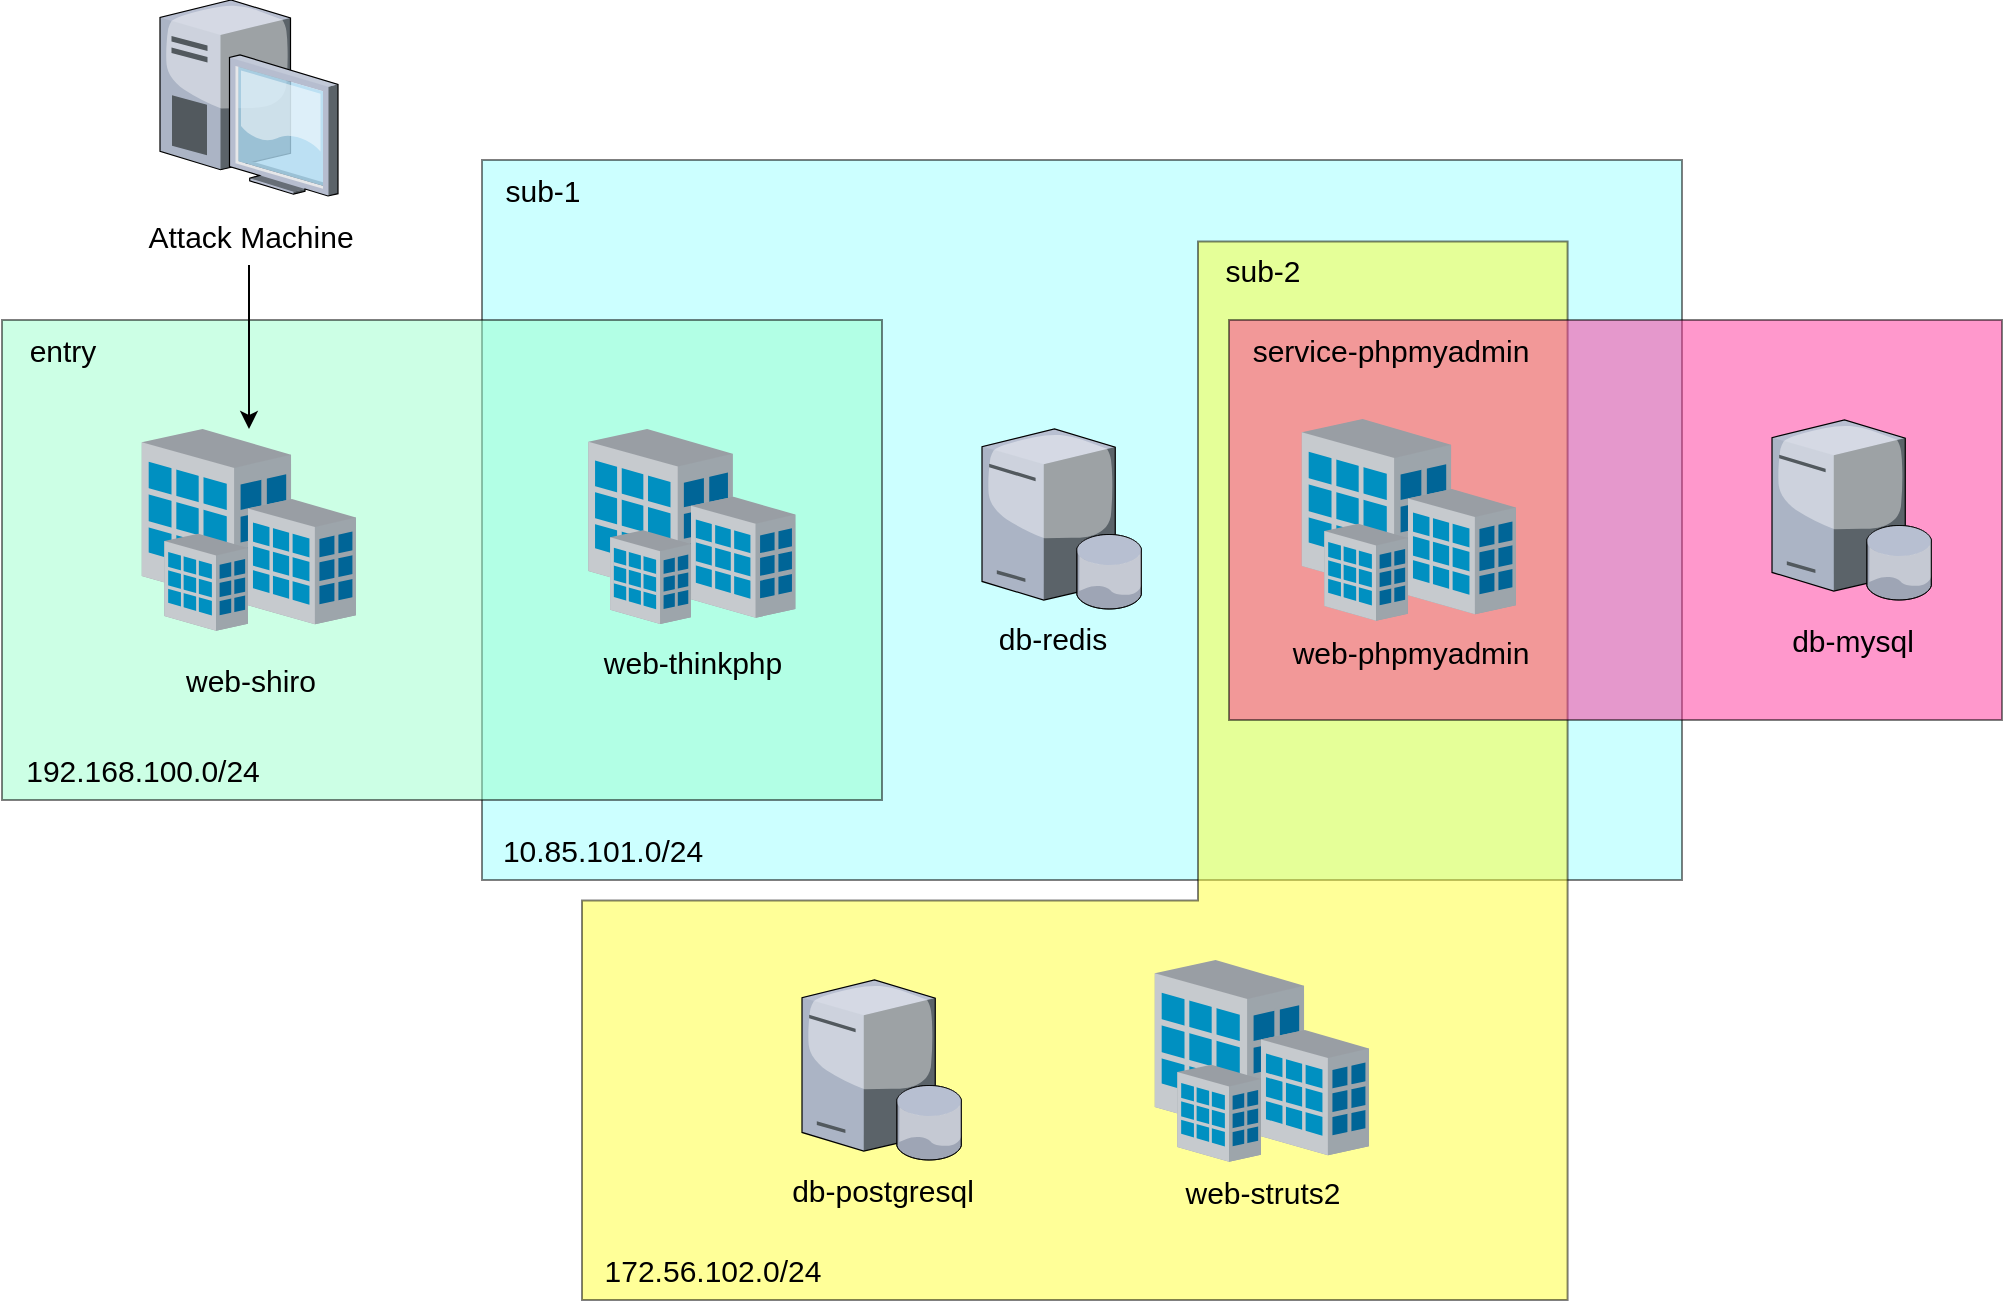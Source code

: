<mxfile version="21.6.8" type="device">
  <diagram name="第 1 页" id="kU-osgONPoRnrk1FiQGm">
    <mxGraphModel dx="1418" dy="838" grid="0" gridSize="10" guides="1" tooltips="1" connect="1" arrows="1" fold="1" page="1" pageScale="1" pageWidth="1600" pageHeight="1200" math="0" shadow="0">
      <root>
        <mxCell id="0" />
        <mxCell id="1" parent="0" />
        <mxCell id="QBqWffG0uu94AfR12DbI-13" value="" style="rounded=0;whiteSpace=wrap;html=1;fillColor=#99FFFF;movable=1;resizable=1;rotatable=1;deletable=1;editable=1;locked=0;connectable=1;fillStyle=solid;opacity=50;" parent="1" vertex="1">
          <mxGeometry x="520" y="200" width="600" height="360" as="geometry" />
        </mxCell>
        <mxCell id="QBqWffG0uu94AfR12DbI-65" value="" style="verticalLabelPosition=bottom;verticalAlign=top;html=1;shape=mxgraph.basic.polygon;polyCoords=[[0.55,0.63],[0.55,0.02],[0.88,0.02],[0.88,1],[0.75,1],[0.25,1],[0,1],[0,0.63]];polyline=0;fontFamily=Helvetica;fontSize=12;fontColor=default;fillColor=#FFFF33;gradientColor=none;opacity=50;container=0;" parent="1" vertex="1">
          <mxGeometry x="570" y="230" width="560" height="540" as="geometry" />
        </mxCell>
        <mxCell id="QBqWffG0uu94AfR12DbI-43" value="" style="rounded=0;whiteSpace=wrap;html=1;fillColor=#FF3399;movable=1;resizable=1;rotatable=1;deletable=1;editable=1;locked=0;connectable=1;opacity=50;" parent="1" vertex="1">
          <mxGeometry x="893.5" y="280" width="386.5" height="200" as="geometry" />
        </mxCell>
        <mxCell id="QBqWffG0uu94AfR12DbI-3" value="" style="rounded=0;whiteSpace=wrap;html=1;fillColor=#99FFCC;movable=1;resizable=1;rotatable=1;deletable=1;editable=1;locked=0;connectable=1;gradientColor=none;fillStyle=solid;opacity=50;" parent="1" vertex="1">
          <mxGeometry x="280" y="280" width="440" height="240" as="geometry" />
        </mxCell>
        <mxCell id="QBqWffG0uu94AfR12DbI-4" value="entry" style="text;html=1;align=center;verticalAlign=middle;resizable=0;points=[];autosize=1;strokeColor=none;fillColor=none;fontSize=15;movable=0;rotatable=0;deletable=0;editable=0;locked=1;connectable=0;" parent="1" vertex="1">
          <mxGeometry x="280" y="280" width="60" height="30" as="geometry" />
        </mxCell>
        <mxCell id="QBqWffG0uu94AfR12DbI-7" value="" style="group;movable=1;resizable=1;rotatable=1;deletable=1;editable=1;locked=0;connectable=1;" parent="1" vertex="1" connectable="0">
          <mxGeometry x="350" y="334.5" width="107" height="140" as="geometry" />
        </mxCell>
        <mxCell id="QBqWffG0uu94AfR12DbI-5" value="" style="verticalLabelPosition=bottom;sketch=0;aspect=fixed;html=1;verticalAlign=top;strokeColor=none;align=center;outlineConnect=0;shape=mxgraph.citrix.site;movable=1;resizable=1;rotatable=1;deletable=1;editable=1;locked=0;connectable=1;" parent="QBqWffG0uu94AfR12DbI-7" vertex="1">
          <mxGeometry width="107" height="101" as="geometry" />
        </mxCell>
        <mxCell id="QBqWffG0uu94AfR12DbI-6" value="web-shiro" style="text;html=1;align=center;verticalAlign=middle;resizable=1;points=[];autosize=1;strokeColor=none;fillColor=none;fontSize=15;movable=1;rotatable=1;deletable=1;editable=1;locked=0;connectable=1;" parent="QBqWffG0uu94AfR12DbI-7" vertex="1">
          <mxGeometry x="8.5" y="110" width="90" height="30" as="geometry" />
        </mxCell>
        <mxCell id="QBqWffG0uu94AfR12DbI-14" value="&lt;font style=&quot;font-size: 15px;&quot;&gt;sub-1&lt;/font&gt;" style="text;html=1;align=center;verticalAlign=middle;resizable=0;points=[];autosize=1;strokeColor=none;fillColor=none;movable=0;rotatable=0;deletable=0;editable=0;locked=1;connectable=0;" parent="1" vertex="1">
          <mxGeometry x="520.004" y="200" width="60" height="30" as="geometry" />
        </mxCell>
        <mxCell id="QBqWffG0uu94AfR12DbI-18" value="" style="group;movable=0;resizable=0;rotatable=0;deletable=0;editable=0;locked=1;connectable=0;" parent="1" vertex="1" connectable="0">
          <mxGeometry x="570" y="334.5" width="110" height="131.003" as="geometry" />
        </mxCell>
        <mxCell id="QBqWffG0uu94AfR12DbI-8" value="" style="verticalLabelPosition=bottom;sketch=0;aspect=fixed;html=1;verticalAlign=top;strokeColor=none;align=center;outlineConnect=0;shape=mxgraph.citrix.site;movable=0;resizable=0;rotatable=0;deletable=0;editable=0;locked=1;connectable=0;" parent="QBqWffG0uu94AfR12DbI-18" vertex="1">
          <mxGeometry x="3.283" width="103.433" height="97.633" as="geometry" />
        </mxCell>
        <mxCell id="QBqWffG0uu94AfR12DbI-9" value="web-thinkphp" style="text;html=1;align=center;verticalAlign=middle;resizable=0;points=[];autosize=1;strokeColor=none;fillColor=none;fontSize=15;movable=0;rotatable=0;deletable=0;editable=0;locked=1;connectable=0;" parent="QBqWffG0uu94AfR12DbI-18" vertex="1">
          <mxGeometry y="101.003" width="110" height="30" as="geometry" />
        </mxCell>
        <mxCell id="QBqWffG0uu94AfR12DbI-20" value="&lt;font style=&quot;font-size: 15px;&quot;&gt;192.168.100.0/24&lt;/font&gt;" style="text;html=1;align=center;verticalAlign=middle;resizable=0;points=[];autosize=1;strokeColor=none;fillColor=none;movable=0;rotatable=0;deletable=0;editable=0;locked=1;connectable=0;" parent="1" vertex="1">
          <mxGeometry x="280" y="490" width="140" height="30" as="geometry" />
        </mxCell>
        <mxCell id="QBqWffG0uu94AfR12DbI-24" value="&lt;font style=&quot;font-size: 15px;&quot;&gt;10.85.101.0/24&lt;/font&gt;" style="text;html=1;align=center;verticalAlign=middle;resizable=0;points=[];autosize=1;strokeColor=none;fillColor=none;movable=0;rotatable=0;deletable=0;editable=0;locked=1;connectable=0;" parent="1" vertex="1">
          <mxGeometry x="520" y="530" width="120" height="30" as="geometry" />
        </mxCell>
        <mxCell id="QBqWffG0uu94AfR12DbI-27" value="" style="group;movable=0;resizable=0;rotatable=0;deletable=0;editable=0;locked=1;connectable=0;" parent="1" vertex="1" connectable="0">
          <mxGeometry x="338.5" y="120" width="130" height="132.5" as="geometry" />
        </mxCell>
        <mxCell id="QBqWffG0uu94AfR12DbI-25" value="" style="verticalLabelPosition=bottom;sketch=0;aspect=fixed;html=1;verticalAlign=top;strokeColor=none;align=center;outlineConnect=0;shape=mxgraph.citrix.desktop;movable=0;resizable=0;rotatable=0;deletable=0;editable=0;locked=1;connectable=0;" parent="QBqWffG0uu94AfR12DbI-27" vertex="1">
          <mxGeometry x="20.5" width="89" height="98" as="geometry" />
        </mxCell>
        <mxCell id="QBqWffG0uu94AfR12DbI-26" value="&lt;font style=&quot;font-size: 15px;&quot;&gt;Attack Machine&lt;/font&gt;" style="text;html=1;align=center;verticalAlign=middle;resizable=0;points=[];autosize=1;strokeColor=none;fillColor=none;movable=0;rotatable=0;deletable=0;editable=0;locked=1;connectable=0;" parent="QBqWffG0uu94AfR12DbI-27" vertex="1">
          <mxGeometry y="102.5" width="130" height="30" as="geometry" />
        </mxCell>
        <mxCell id="QBqWffG0uu94AfR12DbI-31" style="edgeStyle=orthogonalEdgeStyle;rounded=0;orthogonalLoop=1;jettySize=auto;html=1;movable=0;resizable=0;rotatable=0;deletable=0;editable=0;locked=1;connectable=0;" parent="1" source="QBqWffG0uu94AfR12DbI-26" target="QBqWffG0uu94AfR12DbI-5" edge="1">
          <mxGeometry relative="1" as="geometry" />
        </mxCell>
        <mxCell id="QBqWffG0uu94AfR12DbI-61" value="&lt;font style=&quot;font-size: 15px;&quot;&gt;172.56.102.0/24&lt;/font&gt;" style="text;html=1;align=center;verticalAlign=middle;resizable=0;points=[];autosize=1;strokeColor=none;fillColor=none;" parent="1" vertex="1">
          <mxGeometry x="570" y="740" width="130" height="30" as="geometry" />
        </mxCell>
        <mxCell id="QBqWffG0uu94AfR12DbI-60" value="&lt;font style=&quot;font-size: 15px;&quot;&gt;sub-2&lt;/font&gt;" style="text;html=1;align=center;verticalAlign=middle;resizable=0;points=[];autosize=1;strokeColor=none;fillColor=none;" parent="1" vertex="1">
          <mxGeometry x="880" y="240" width="60" height="30" as="geometry" />
        </mxCell>
        <mxCell id="QBqWffG0uu94AfR12DbI-69" value="" style="group" parent="1" vertex="1" connectable="0">
          <mxGeometry x="660" y="610" width="120" height="120" as="geometry" />
        </mxCell>
        <mxCell id="QBqWffG0uu94AfR12DbI-50" value="" style="verticalLabelPosition=bottom;sketch=0;aspect=fixed;html=1;verticalAlign=top;strokeColor=none;align=center;outlineConnect=0;shape=mxgraph.citrix.database_server;" parent="QBqWffG0uu94AfR12DbI-69" vertex="1">
          <mxGeometry x="20" width="80" height="90" as="geometry" />
        </mxCell>
        <mxCell id="QBqWffG0uu94AfR12DbI-51" value="&lt;font style=&quot;font-size: 15px;&quot;&gt;db-postgresql&lt;/font&gt;" style="text;html=1;align=center;verticalAlign=middle;resizable=0;points=[];autosize=1;strokeColor=none;fillColor=none;" parent="QBqWffG0uu94AfR12DbI-69" vertex="1">
          <mxGeometry x="5" y="90" width="110" height="30" as="geometry" />
        </mxCell>
        <mxCell id="6M2gs1AQdJh16n6_lK8J-2" value="" style="group" parent="1" vertex="1" connectable="0">
          <mxGeometry x="760" y="334.5" width="90" height="119" as="geometry" />
        </mxCell>
        <mxCell id="QBqWffG0uu94AfR12DbI-21" value="" style="verticalLabelPosition=bottom;sketch=0;aspect=fixed;html=1;verticalAlign=top;strokeColor=none;align=center;outlineConnect=0;shape=mxgraph.citrix.database_server;movable=1;resizable=1;rotatable=1;deletable=1;editable=1;locked=0;connectable=1;" parent="6M2gs1AQdJh16n6_lK8J-2" vertex="1">
          <mxGeometry x="10" width="80" height="90" as="geometry" />
        </mxCell>
        <mxCell id="QBqWffG0uu94AfR12DbI-22" value="&lt;font style=&quot;font-size: 15px;&quot;&gt;db-redis&lt;/font&gt;" style="text;html=1;align=center;verticalAlign=middle;resizable=1;points=[];autosize=1;strokeColor=none;fillColor=none;movable=1;rotatable=1;deletable=1;editable=1;locked=0;connectable=1;" parent="6M2gs1AQdJh16n6_lK8J-2" vertex="1">
          <mxGeometry x="5" y="89" width="80" height="30" as="geometry" />
        </mxCell>
        <mxCell id="6M2gs1AQdJh16n6_lK8J-3" value="" style="group" parent="1" vertex="1" connectable="0">
          <mxGeometry x="1160" y="330" width="90" height="125" as="geometry" />
        </mxCell>
        <mxCell id="QBqWffG0uu94AfR12DbI-36" value="" style="verticalLabelPosition=bottom;sketch=0;aspect=fixed;html=1;verticalAlign=top;strokeColor=none;align=center;outlineConnect=0;shape=mxgraph.citrix.database_server;movable=1;resizable=1;rotatable=1;deletable=1;editable=1;locked=0;connectable=1;" parent="6M2gs1AQdJh16n6_lK8J-3" vertex="1">
          <mxGeometry x="5.005" width="80" height="90" as="geometry" />
        </mxCell>
        <mxCell id="QBqWffG0uu94AfR12DbI-37" value="&lt;font style=&quot;font-size: 15px;&quot;&gt;db-mysql&lt;/font&gt;" style="text;html=1;align=center;verticalAlign=middle;resizable=1;points=[];autosize=1;strokeColor=none;fillColor=none;movable=1;rotatable=1;deletable=1;editable=1;locked=0;connectable=1;fontSize=15;" parent="6M2gs1AQdJh16n6_lK8J-3" vertex="1">
          <mxGeometry x="5" y="95" width="80" height="30" as="geometry" />
        </mxCell>
        <mxCell id="QBqWffG0uu94AfR12DbI-48" value="&lt;font style=&quot;font-size: 15px;&quot;&gt;web-struts2&lt;/font&gt;" style="text;html=1;align=center;verticalAlign=middle;resizable=0;points=[];autosize=1;strokeColor=none;fillColor=none;" parent="1" vertex="1">
          <mxGeometry x="860" y="701" width="100" height="30" as="geometry" />
        </mxCell>
        <mxCell id="QBqWffG0uu94AfR12DbI-47" value="" style="verticalLabelPosition=bottom;sketch=0;aspect=fixed;html=1;verticalAlign=top;strokeColor=none;align=center;outlineConnect=0;shape=mxgraph.citrix.site;container=0;" parent="1" vertex="1">
          <mxGeometry x="856.5" y="600" width="107" height="101" as="geometry" />
        </mxCell>
        <mxCell id="QBqWffG0uu94AfR12DbI-33" value="" style="verticalLabelPosition=bottom;sketch=0;aspect=fixed;html=1;verticalAlign=top;strokeColor=none;align=center;outlineConnect=0;shape=mxgraph.citrix.site;movable=1;resizable=1;rotatable=1;deletable=1;editable=1;locked=0;connectable=1;" parent="1" vertex="1">
          <mxGeometry x="930.004" y="329.5" width="107" height="101" as="geometry" />
        </mxCell>
        <mxCell id="QBqWffG0uu94AfR12DbI-34" value="&lt;font style=&quot;font-size: 15px;&quot;&gt;web-phpmyadmin&lt;/font&gt;" style="text;html=1;align=center;verticalAlign=middle;resizable=1;points=[];autosize=1;strokeColor=none;fillColor=none;movable=1;rotatable=1;deletable=1;editable=1;locked=0;connectable=1;" parent="1" vertex="1">
          <mxGeometry x="913.5" y="430.5" width="140" height="30" as="geometry" />
        </mxCell>
        <mxCell id="6M2gs1AQdJh16n6_lK8J-4" value="&lt;font style=&quot;font-size: 15px;&quot;&gt;service-phpmyadmin&lt;/font&gt;" style="text;html=1;align=center;verticalAlign=middle;resizable=0;points=[];autosize=1;strokeColor=none;fillColor=none;" parent="1" vertex="1">
          <mxGeometry x="893.5" y="280" width="160" height="30" as="geometry" />
        </mxCell>
      </root>
    </mxGraphModel>
  </diagram>
</mxfile>
